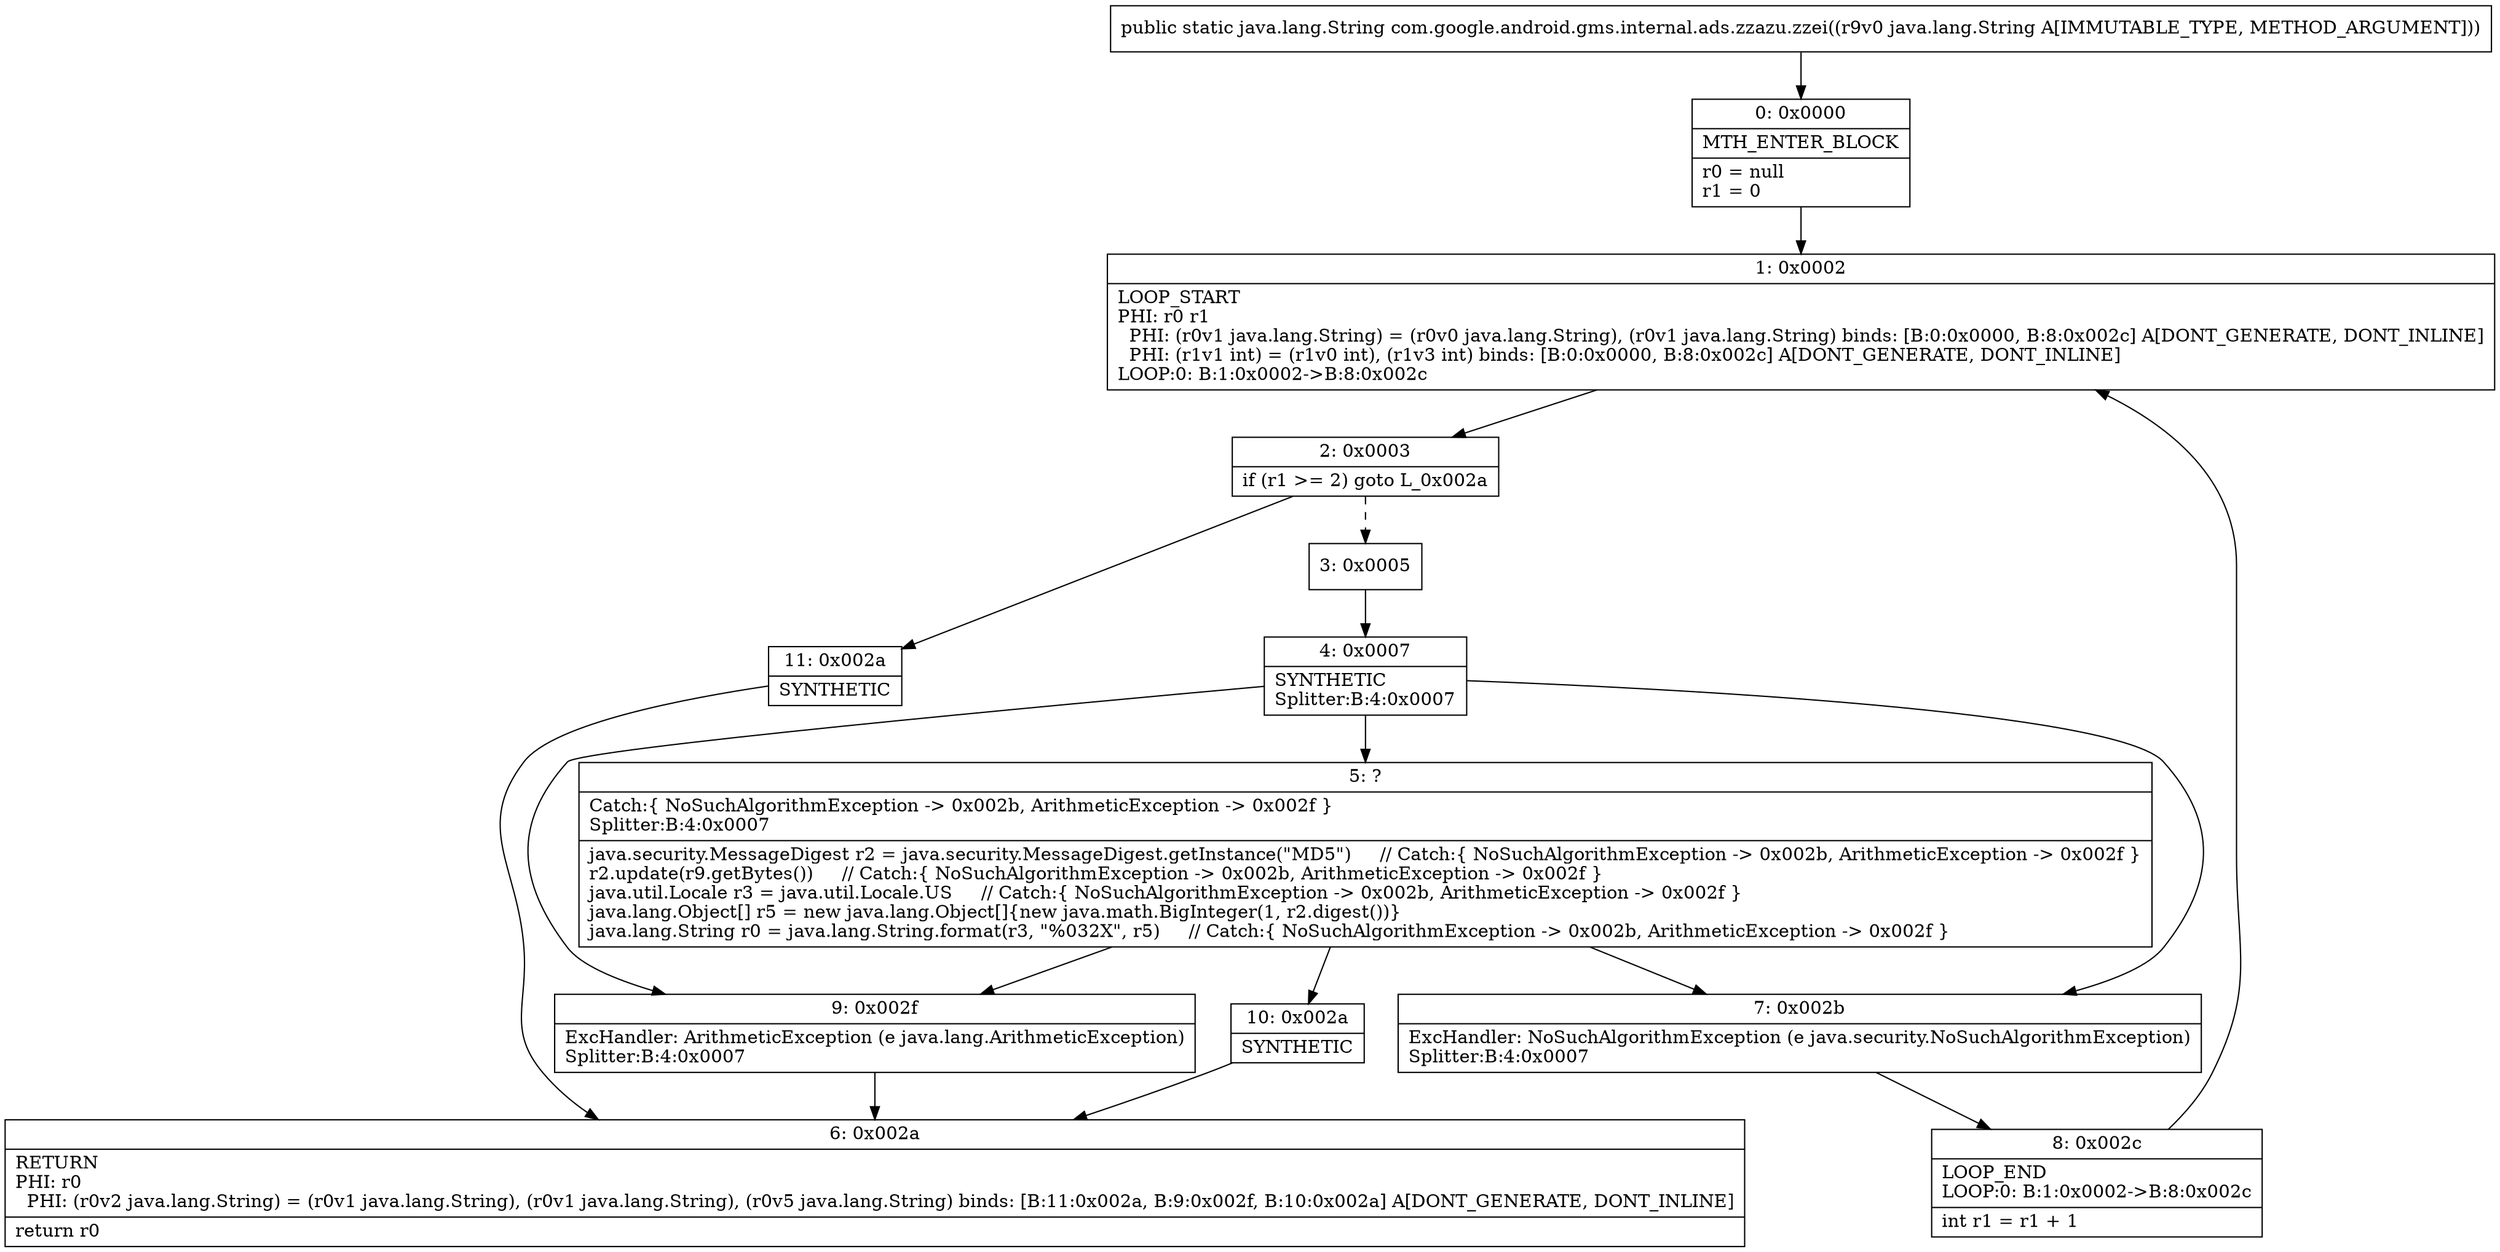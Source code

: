 digraph "CFG forcom.google.android.gms.internal.ads.zzazu.zzei(Ljava\/lang\/String;)Ljava\/lang\/String;" {
Node_0 [shape=record,label="{0\:\ 0x0000|MTH_ENTER_BLOCK\l|r0 = null\lr1 = 0\l}"];
Node_1 [shape=record,label="{1\:\ 0x0002|LOOP_START\lPHI: r0 r1 \l  PHI: (r0v1 java.lang.String) = (r0v0 java.lang.String), (r0v1 java.lang.String) binds: [B:0:0x0000, B:8:0x002c] A[DONT_GENERATE, DONT_INLINE]\l  PHI: (r1v1 int) = (r1v0 int), (r1v3 int) binds: [B:0:0x0000, B:8:0x002c] A[DONT_GENERATE, DONT_INLINE]\lLOOP:0: B:1:0x0002\-\>B:8:0x002c\l}"];
Node_2 [shape=record,label="{2\:\ 0x0003|if (r1 \>= 2) goto L_0x002a\l}"];
Node_3 [shape=record,label="{3\:\ 0x0005}"];
Node_4 [shape=record,label="{4\:\ 0x0007|SYNTHETIC\lSplitter:B:4:0x0007\l}"];
Node_5 [shape=record,label="{5\:\ ?|Catch:\{ NoSuchAlgorithmException \-\> 0x002b, ArithmeticException \-\> 0x002f \}\lSplitter:B:4:0x0007\l|java.security.MessageDigest r2 = java.security.MessageDigest.getInstance(\"MD5\")     \/\/ Catch:\{ NoSuchAlgorithmException \-\> 0x002b, ArithmeticException \-\> 0x002f \}\lr2.update(r9.getBytes())     \/\/ Catch:\{ NoSuchAlgorithmException \-\> 0x002b, ArithmeticException \-\> 0x002f \}\ljava.util.Locale r3 = java.util.Locale.US     \/\/ Catch:\{ NoSuchAlgorithmException \-\> 0x002b, ArithmeticException \-\> 0x002f \}\ljava.lang.Object[] r5 = new java.lang.Object[]\{new java.math.BigInteger(1, r2.digest())\}\ljava.lang.String r0 = java.lang.String.format(r3, \"%032X\", r5)     \/\/ Catch:\{ NoSuchAlgorithmException \-\> 0x002b, ArithmeticException \-\> 0x002f \}\l}"];
Node_6 [shape=record,label="{6\:\ 0x002a|RETURN\lPHI: r0 \l  PHI: (r0v2 java.lang.String) = (r0v1 java.lang.String), (r0v1 java.lang.String), (r0v5 java.lang.String) binds: [B:11:0x002a, B:9:0x002f, B:10:0x002a] A[DONT_GENERATE, DONT_INLINE]\l|return r0\l}"];
Node_7 [shape=record,label="{7\:\ 0x002b|ExcHandler: NoSuchAlgorithmException (e java.security.NoSuchAlgorithmException)\lSplitter:B:4:0x0007\l}"];
Node_8 [shape=record,label="{8\:\ 0x002c|LOOP_END\lLOOP:0: B:1:0x0002\-\>B:8:0x002c\l|int r1 = r1 + 1\l}"];
Node_9 [shape=record,label="{9\:\ 0x002f|ExcHandler: ArithmeticException (e java.lang.ArithmeticException)\lSplitter:B:4:0x0007\l}"];
Node_10 [shape=record,label="{10\:\ 0x002a|SYNTHETIC\l}"];
Node_11 [shape=record,label="{11\:\ 0x002a|SYNTHETIC\l}"];
MethodNode[shape=record,label="{public static java.lang.String com.google.android.gms.internal.ads.zzazu.zzei((r9v0 java.lang.String A[IMMUTABLE_TYPE, METHOD_ARGUMENT])) }"];
MethodNode -> Node_0;
Node_0 -> Node_1;
Node_1 -> Node_2;
Node_2 -> Node_3[style=dashed];
Node_2 -> Node_11;
Node_3 -> Node_4;
Node_4 -> Node_5;
Node_4 -> Node_7;
Node_4 -> Node_9;
Node_5 -> Node_7;
Node_5 -> Node_9;
Node_5 -> Node_10;
Node_7 -> Node_8;
Node_8 -> Node_1;
Node_9 -> Node_6;
Node_10 -> Node_6;
Node_11 -> Node_6;
}


